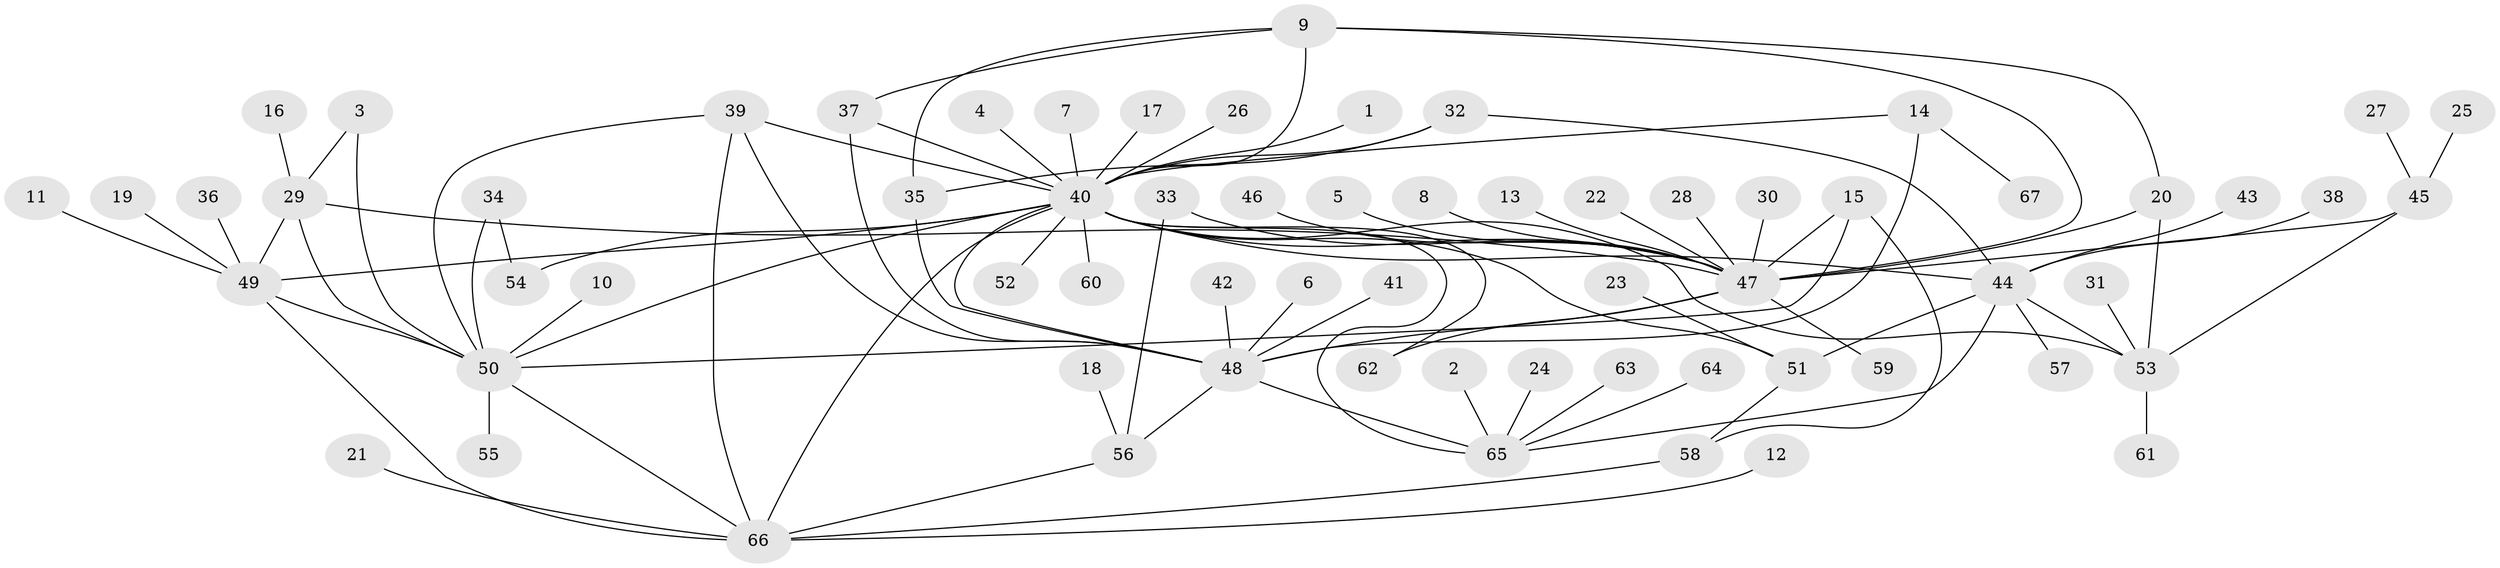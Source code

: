 // original degree distribution, {5: 0.03007518796992481, 3: 0.13533834586466165, 21: 0.007518796992481203, 28: 0.007518796992481203, 7: 0.03007518796992481, 9: 0.007518796992481203, 2: 0.16541353383458646, 8: 0.015037593984962405, 4: 0.03007518796992481, 11: 0.007518796992481203, 1: 0.5338345864661654, 6: 0.03007518796992481}
// Generated by graph-tools (version 1.1) at 2025/25/03/09/25 03:25:55]
// undirected, 67 vertices, 97 edges
graph export_dot {
graph [start="1"]
  node [color=gray90,style=filled];
  1;
  2;
  3;
  4;
  5;
  6;
  7;
  8;
  9;
  10;
  11;
  12;
  13;
  14;
  15;
  16;
  17;
  18;
  19;
  20;
  21;
  22;
  23;
  24;
  25;
  26;
  27;
  28;
  29;
  30;
  31;
  32;
  33;
  34;
  35;
  36;
  37;
  38;
  39;
  40;
  41;
  42;
  43;
  44;
  45;
  46;
  47;
  48;
  49;
  50;
  51;
  52;
  53;
  54;
  55;
  56;
  57;
  58;
  59;
  60;
  61;
  62;
  63;
  64;
  65;
  66;
  67;
  1 -- 40 [weight=1.0];
  2 -- 65 [weight=1.0];
  3 -- 29 [weight=1.0];
  3 -- 50 [weight=1.0];
  4 -- 40 [weight=1.0];
  5 -- 47 [weight=1.0];
  6 -- 48 [weight=1.0];
  7 -- 40 [weight=1.0];
  8 -- 47 [weight=1.0];
  9 -- 20 [weight=1.0];
  9 -- 35 [weight=1.0];
  9 -- 37 [weight=1.0];
  9 -- 40 [weight=1.0];
  9 -- 47 [weight=1.0];
  10 -- 50 [weight=1.0];
  11 -- 49 [weight=1.0];
  12 -- 66 [weight=1.0];
  13 -- 47 [weight=1.0];
  14 -- 40 [weight=1.0];
  14 -- 48 [weight=1.0];
  14 -- 67 [weight=1.0];
  15 -- 47 [weight=1.0];
  15 -- 50 [weight=1.0];
  15 -- 58 [weight=1.0];
  16 -- 29 [weight=1.0];
  17 -- 40 [weight=1.0];
  18 -- 56 [weight=1.0];
  19 -- 49 [weight=1.0];
  20 -- 47 [weight=1.0];
  20 -- 53 [weight=1.0];
  21 -- 66 [weight=1.0];
  22 -- 47 [weight=1.0];
  23 -- 51 [weight=1.0];
  24 -- 65 [weight=1.0];
  25 -- 45 [weight=1.0];
  26 -- 40 [weight=1.0];
  27 -- 45 [weight=1.0];
  28 -- 47 [weight=1.0];
  29 -- 47 [weight=1.0];
  29 -- 49 [weight=1.0];
  29 -- 50 [weight=1.0];
  30 -- 47 [weight=1.0];
  31 -- 53 [weight=1.0];
  32 -- 35 [weight=1.0];
  32 -- 40 [weight=1.0];
  32 -- 44 [weight=1.0];
  33 -- 47 [weight=1.0];
  33 -- 56 [weight=1.0];
  34 -- 50 [weight=1.0];
  34 -- 54 [weight=1.0];
  35 -- 48 [weight=1.0];
  36 -- 49 [weight=1.0];
  37 -- 40 [weight=1.0];
  37 -- 48 [weight=1.0];
  38 -- 44 [weight=1.0];
  39 -- 40 [weight=1.0];
  39 -- 48 [weight=1.0];
  39 -- 50 [weight=1.0];
  39 -- 66 [weight=1.0];
  40 -- 44 [weight=1.0];
  40 -- 47 [weight=1.0];
  40 -- 48 [weight=1.0];
  40 -- 49 [weight=1.0];
  40 -- 50 [weight=1.0];
  40 -- 51 [weight=1.0];
  40 -- 52 [weight=1.0];
  40 -- 53 [weight=1.0];
  40 -- 54 [weight=1.0];
  40 -- 60 [weight=1.0];
  40 -- 62 [weight=1.0];
  40 -- 65 [weight=2.0];
  40 -- 66 [weight=1.0];
  41 -- 48 [weight=1.0];
  42 -- 48 [weight=1.0];
  43 -- 44 [weight=1.0];
  44 -- 51 [weight=1.0];
  44 -- 53 [weight=1.0];
  44 -- 57 [weight=1.0];
  44 -- 65 [weight=1.0];
  45 -- 47 [weight=2.0];
  45 -- 53 [weight=1.0];
  46 -- 47 [weight=1.0];
  47 -- 48 [weight=2.0];
  47 -- 59 [weight=1.0];
  47 -- 62 [weight=1.0];
  48 -- 56 [weight=1.0];
  48 -- 65 [weight=1.0];
  49 -- 50 [weight=1.0];
  49 -- 66 [weight=1.0];
  50 -- 55 [weight=1.0];
  50 -- 66 [weight=1.0];
  51 -- 58 [weight=1.0];
  53 -- 61 [weight=1.0];
  56 -- 66 [weight=1.0];
  58 -- 66 [weight=1.0];
  63 -- 65 [weight=1.0];
  64 -- 65 [weight=1.0];
}
